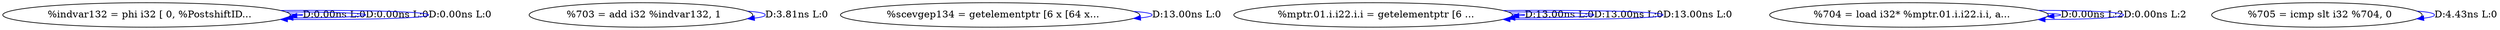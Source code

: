 digraph {
Node0x418ae20[label="  %indvar132 = phi i32 [ 0, %PostshiftID..."];
Node0x418ae20 -> Node0x418ae20[label="D:0.00ns L:0",color=blue];
Node0x418ae20 -> Node0x418ae20[label="D:0.00ns L:0",color=blue];
Node0x418ae20 -> Node0x418ae20[label="D:0.00ns L:0",color=blue];
Node0x418af60[label="  %703 = add i32 %indvar132, 1"];
Node0x418af60 -> Node0x418af60[label="D:3.81ns L:0",color=blue];
Node0x418b0a0[label="  %scevgep134 = getelementptr [6 x [64 x..."];
Node0x418b0a0 -> Node0x418b0a0[label="D:13.00ns L:0",color=blue];
Node0x418b1e0[label="  %mptr.01.i.i22.i.i = getelementptr [6 ..."];
Node0x418b1e0 -> Node0x418b1e0[label="D:13.00ns L:0",color=blue];
Node0x418b1e0 -> Node0x418b1e0[label="D:13.00ns L:0",color=blue];
Node0x418b1e0 -> Node0x418b1e0[label="D:13.00ns L:0",color=blue];
Node0x418b320[label="  %704 = load i32* %mptr.01.i.i22.i.i, a..."];
Node0x418b320 -> Node0x418b320[label="D:0.00ns L:2",color=blue];
Node0x418b320 -> Node0x418b320[label="D:0.00ns L:2",color=blue];
Node0x418b460[label="  %705 = icmp slt i32 %704, 0"];
Node0x418b460 -> Node0x418b460[label="D:4.43ns L:0",color=blue];
}
